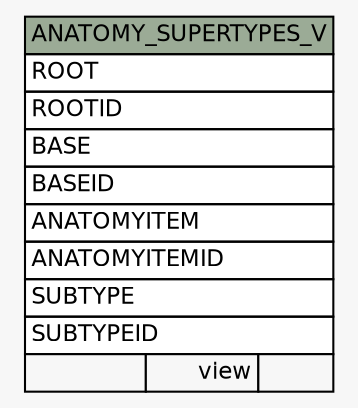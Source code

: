 // dot 2.38.0 on Windows 10 10.0
// SchemaSpy rev Unknown
digraph "ANATOMY_SUPERTYPES_V" {
  graph [
    rankdir="RL"
    bgcolor="#f7f7f7"
    nodesep="0.18"
    ranksep="0.46"
    fontname="Helvetica"
    fontsize="11"
  ];
  node [
    fontname="Helvetica"
    fontsize="11"
    shape="plaintext"
  ];
  edge [
    arrowsize="0.8"
  ];
  "ANATOMY_SUPERTYPES_V" [
    label=<
    <TABLE BORDER="0" CELLBORDER="1" CELLSPACING="0" BGCOLOR="#ffffff">
      <TR><TD COLSPAN="3" BGCOLOR="#9bab96" ALIGN="CENTER">ANATOMY_SUPERTYPES_V</TD></TR>
      <TR><TD PORT="ROOT" COLSPAN="3" ALIGN="LEFT">ROOT</TD></TR>
      <TR><TD PORT="ROOTID" COLSPAN="3" ALIGN="LEFT">ROOTID</TD></TR>
      <TR><TD PORT="BASE" COLSPAN="3" ALIGN="LEFT">BASE</TD></TR>
      <TR><TD PORT="BASEID" COLSPAN="3" ALIGN="LEFT">BASEID</TD></TR>
      <TR><TD PORT="ANATOMYITEM" COLSPAN="3" ALIGN="LEFT">ANATOMYITEM</TD></TR>
      <TR><TD PORT="ANATOMYITEMID" COLSPAN="3" ALIGN="LEFT">ANATOMYITEMID</TD></TR>
      <TR><TD PORT="SUBTYPE" COLSPAN="3" ALIGN="LEFT">SUBTYPE</TD></TR>
      <TR><TD PORT="SUBTYPEID" COLSPAN="3" ALIGN="LEFT">SUBTYPEID</TD></TR>
      <TR><TD ALIGN="LEFT" BGCOLOR="#f7f7f7">  </TD><TD ALIGN="RIGHT" BGCOLOR="#f7f7f7">view</TD><TD ALIGN="RIGHT" BGCOLOR="#f7f7f7">  </TD></TR>
    </TABLE>>
    URL="tables/ANATOMY_SUPERTYPES_V.html"
    tooltip="ANATOMY_SUPERTYPES_V"
  ];
}
